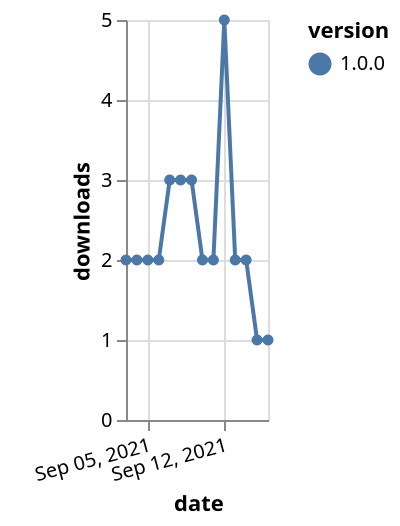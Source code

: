 {"$schema": "https://vega.github.io/schema/vega-lite/v5.json", "description": "A simple bar chart with embedded data.", "data": {"values": [{"date": "2021-09-03", "total": 2625, "delta": 2, "version": "1.0.0"}, {"date": "2021-09-04", "total": 2627, "delta": 2, "version": "1.0.0"}, {"date": "2021-09-05", "total": 2629, "delta": 2, "version": "1.0.0"}, {"date": "2021-09-06", "total": 2631, "delta": 2, "version": "1.0.0"}, {"date": "2021-09-07", "total": 2634, "delta": 3, "version": "1.0.0"}, {"date": "2021-09-08", "total": 2637, "delta": 3, "version": "1.0.0"}, {"date": "2021-09-09", "total": 2640, "delta": 3, "version": "1.0.0"}, {"date": "2021-09-10", "total": 2642, "delta": 2, "version": "1.0.0"}, {"date": "2021-09-11", "total": 2644, "delta": 2, "version": "1.0.0"}, {"date": "2021-09-12", "total": 2649, "delta": 5, "version": "1.0.0"}, {"date": "2021-09-13", "total": 2651, "delta": 2, "version": "1.0.0"}, {"date": "2021-09-14", "total": 2653, "delta": 2, "version": "1.0.0"}, {"date": "2021-09-15", "total": 2654, "delta": 1, "version": "1.0.0"}, {"date": "2021-09-16", "total": 2655, "delta": 1, "version": "1.0.0"}]}, "width": "container", "mark": {"type": "line", "point": {"filled": true}}, "encoding": {"x": {"field": "date", "type": "temporal", "timeUnit": "yearmonthdate", "title": "date", "axis": {"labelAngle": -15}}, "y": {"field": "delta", "type": "quantitative", "title": "downloads"}, "color": {"field": "version", "type": "nominal"}, "tooltip": {"field": "delta"}}}